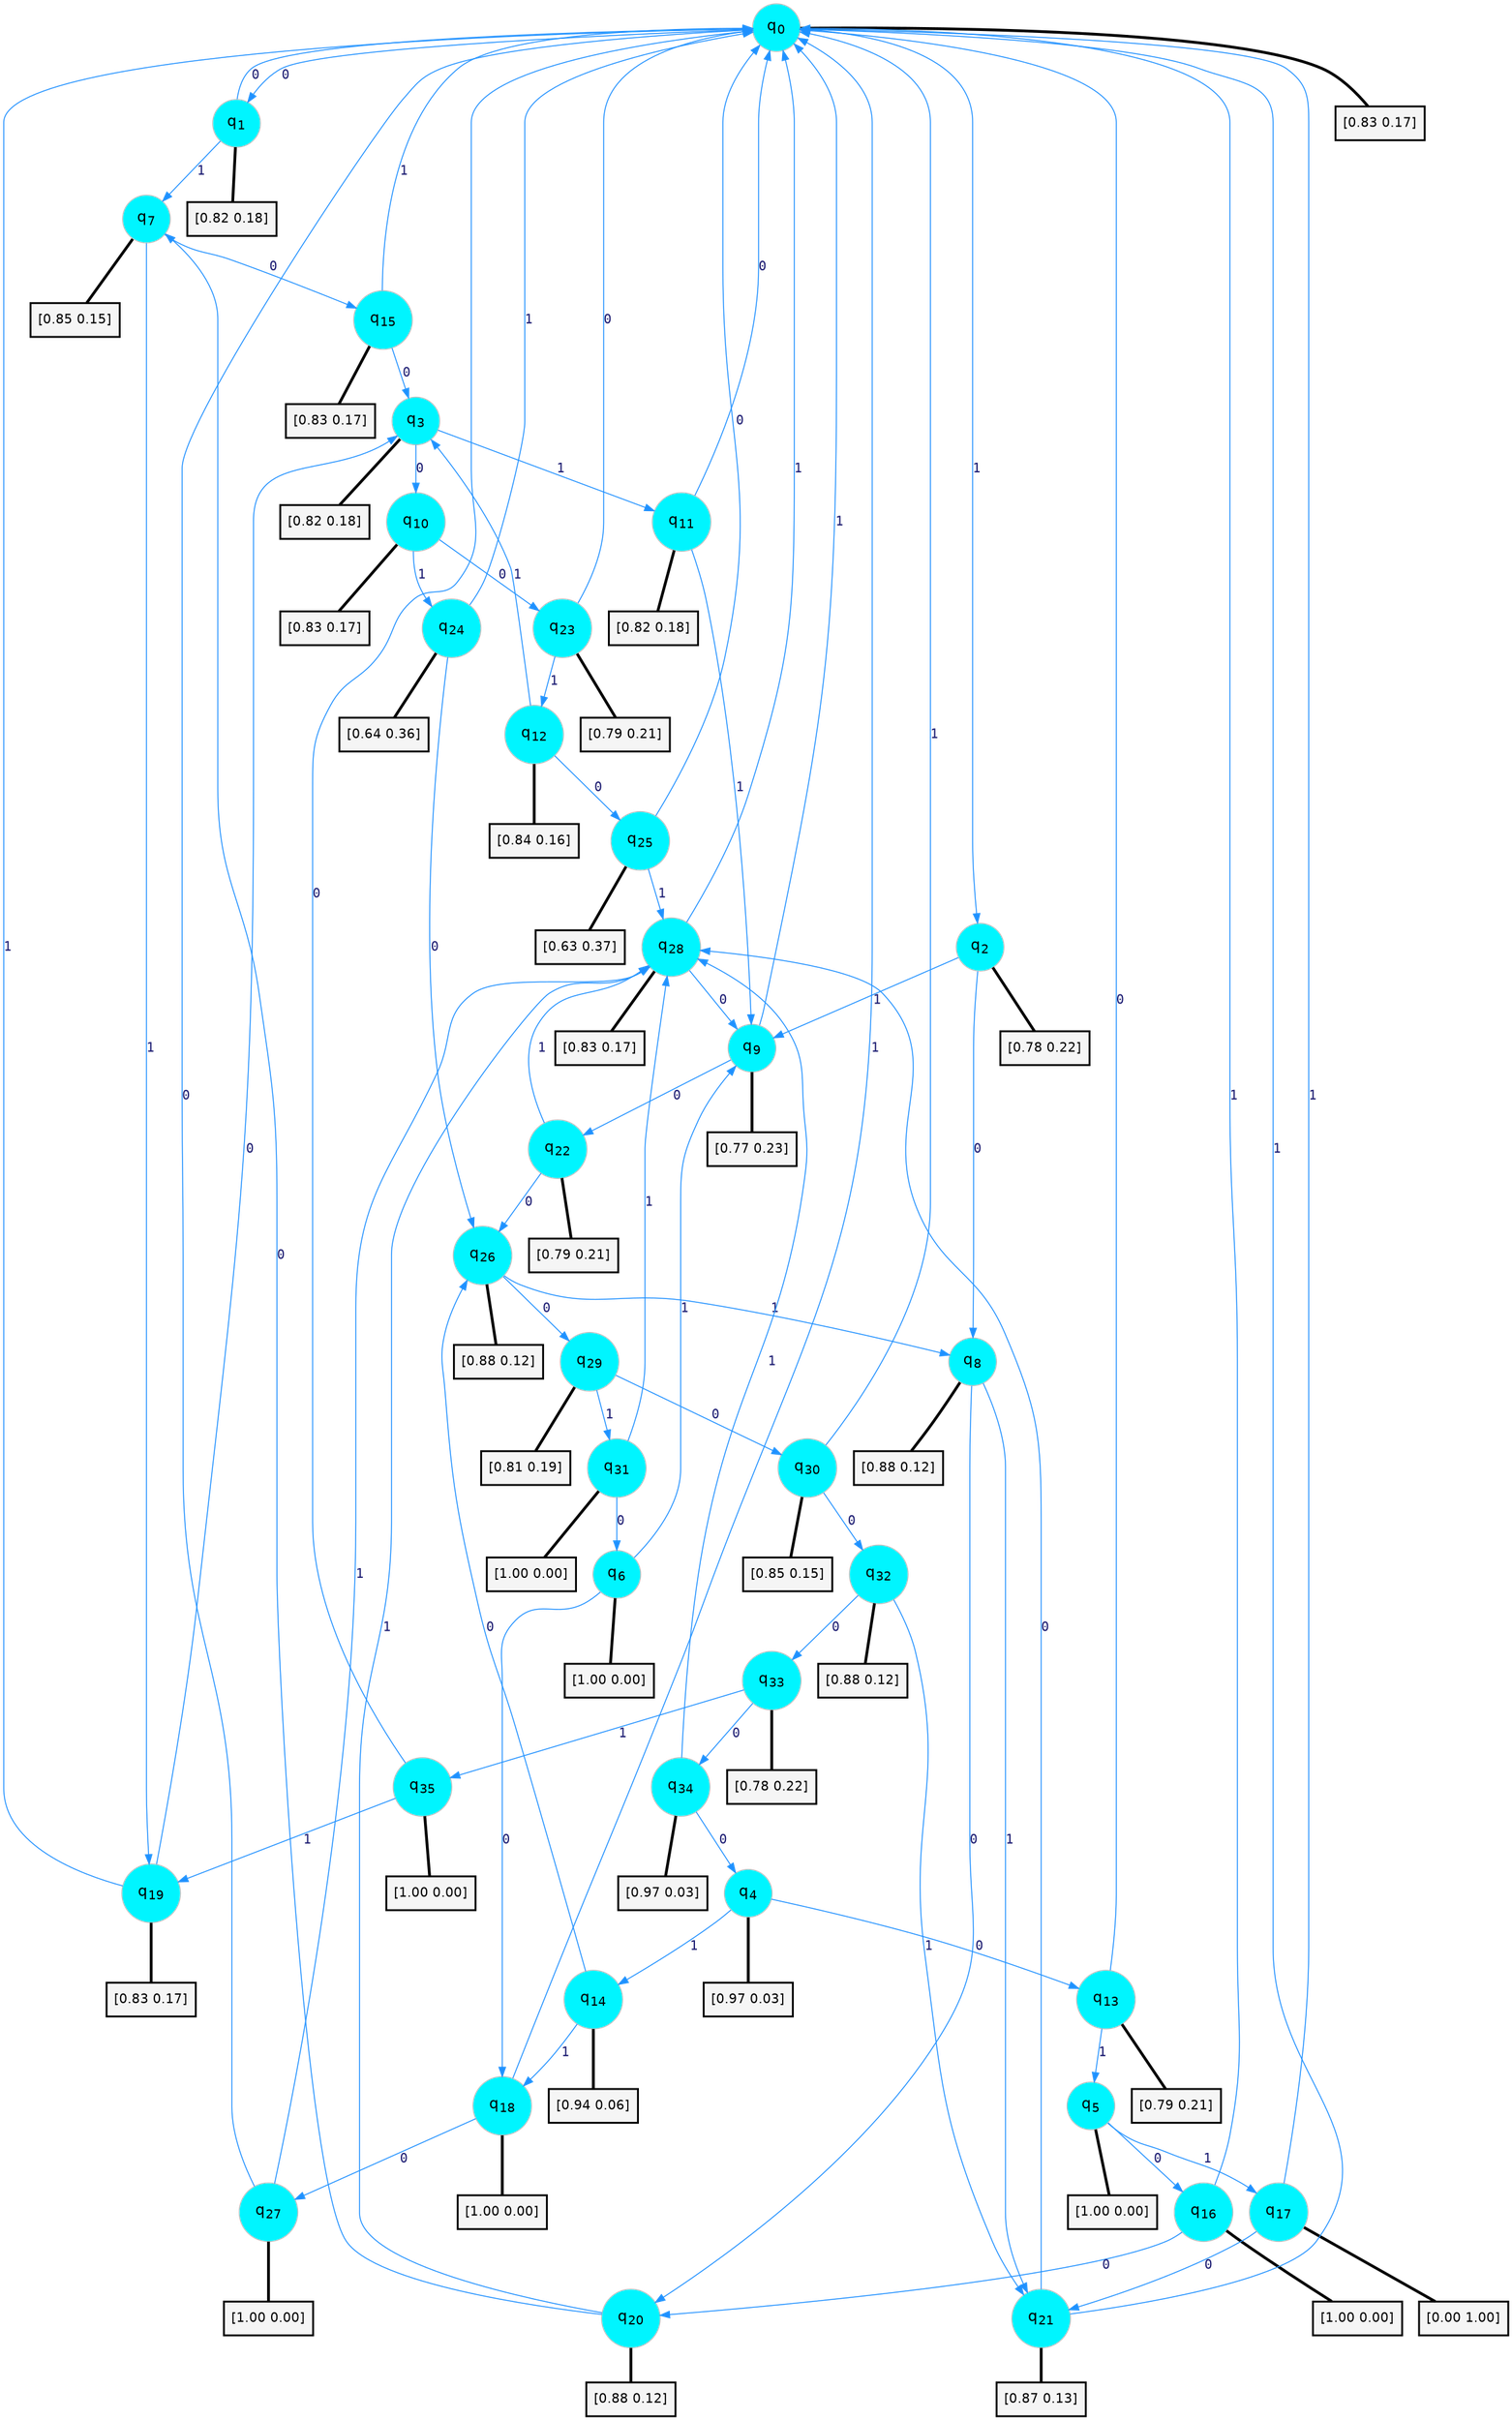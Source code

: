 digraph G {
graph [
bgcolor=transparent, dpi=300, rankdir=TD, size="40,25"];
node [
color=gray, fillcolor=turquoise1, fontcolor=black, fontname=Helvetica, fontsize=16, fontweight=bold, shape=circle, style=filled];
edge [
arrowsize=1, color=dodgerblue1, fontcolor=midnightblue, fontname=courier, fontweight=bold, penwidth=1, style=solid, weight=20];
0[label=<q<SUB>0</SUB>>];
1[label=<q<SUB>1</SUB>>];
2[label=<q<SUB>2</SUB>>];
3[label=<q<SUB>3</SUB>>];
4[label=<q<SUB>4</SUB>>];
5[label=<q<SUB>5</SUB>>];
6[label=<q<SUB>6</SUB>>];
7[label=<q<SUB>7</SUB>>];
8[label=<q<SUB>8</SUB>>];
9[label=<q<SUB>9</SUB>>];
10[label=<q<SUB>10</SUB>>];
11[label=<q<SUB>11</SUB>>];
12[label=<q<SUB>12</SUB>>];
13[label=<q<SUB>13</SUB>>];
14[label=<q<SUB>14</SUB>>];
15[label=<q<SUB>15</SUB>>];
16[label=<q<SUB>16</SUB>>];
17[label=<q<SUB>17</SUB>>];
18[label=<q<SUB>18</SUB>>];
19[label=<q<SUB>19</SUB>>];
20[label=<q<SUB>20</SUB>>];
21[label=<q<SUB>21</SUB>>];
22[label=<q<SUB>22</SUB>>];
23[label=<q<SUB>23</SUB>>];
24[label=<q<SUB>24</SUB>>];
25[label=<q<SUB>25</SUB>>];
26[label=<q<SUB>26</SUB>>];
27[label=<q<SUB>27</SUB>>];
28[label=<q<SUB>28</SUB>>];
29[label=<q<SUB>29</SUB>>];
30[label=<q<SUB>30</SUB>>];
31[label=<q<SUB>31</SUB>>];
32[label=<q<SUB>32</SUB>>];
33[label=<q<SUB>33</SUB>>];
34[label=<q<SUB>34</SUB>>];
35[label=<q<SUB>35</SUB>>];
36[label="[0.83 0.17]", shape=box,fontcolor=black, fontname=Helvetica, fontsize=14, penwidth=2, fillcolor=whitesmoke,color=black];
37[label="[0.82 0.18]", shape=box,fontcolor=black, fontname=Helvetica, fontsize=14, penwidth=2, fillcolor=whitesmoke,color=black];
38[label="[0.78 0.22]", shape=box,fontcolor=black, fontname=Helvetica, fontsize=14, penwidth=2, fillcolor=whitesmoke,color=black];
39[label="[0.82 0.18]", shape=box,fontcolor=black, fontname=Helvetica, fontsize=14, penwidth=2, fillcolor=whitesmoke,color=black];
40[label="[0.97 0.03]", shape=box,fontcolor=black, fontname=Helvetica, fontsize=14, penwidth=2, fillcolor=whitesmoke,color=black];
41[label="[1.00 0.00]", shape=box,fontcolor=black, fontname=Helvetica, fontsize=14, penwidth=2, fillcolor=whitesmoke,color=black];
42[label="[1.00 0.00]", shape=box,fontcolor=black, fontname=Helvetica, fontsize=14, penwidth=2, fillcolor=whitesmoke,color=black];
43[label="[0.85 0.15]", shape=box,fontcolor=black, fontname=Helvetica, fontsize=14, penwidth=2, fillcolor=whitesmoke,color=black];
44[label="[0.88 0.12]", shape=box,fontcolor=black, fontname=Helvetica, fontsize=14, penwidth=2, fillcolor=whitesmoke,color=black];
45[label="[0.77 0.23]", shape=box,fontcolor=black, fontname=Helvetica, fontsize=14, penwidth=2, fillcolor=whitesmoke,color=black];
46[label="[0.83 0.17]", shape=box,fontcolor=black, fontname=Helvetica, fontsize=14, penwidth=2, fillcolor=whitesmoke,color=black];
47[label="[0.82 0.18]", shape=box,fontcolor=black, fontname=Helvetica, fontsize=14, penwidth=2, fillcolor=whitesmoke,color=black];
48[label="[0.84 0.16]", shape=box,fontcolor=black, fontname=Helvetica, fontsize=14, penwidth=2, fillcolor=whitesmoke,color=black];
49[label="[0.79 0.21]", shape=box,fontcolor=black, fontname=Helvetica, fontsize=14, penwidth=2, fillcolor=whitesmoke,color=black];
50[label="[0.94 0.06]", shape=box,fontcolor=black, fontname=Helvetica, fontsize=14, penwidth=2, fillcolor=whitesmoke,color=black];
51[label="[0.83 0.17]", shape=box,fontcolor=black, fontname=Helvetica, fontsize=14, penwidth=2, fillcolor=whitesmoke,color=black];
52[label="[1.00 0.00]", shape=box,fontcolor=black, fontname=Helvetica, fontsize=14, penwidth=2, fillcolor=whitesmoke,color=black];
53[label="[0.00 1.00]", shape=box,fontcolor=black, fontname=Helvetica, fontsize=14, penwidth=2, fillcolor=whitesmoke,color=black];
54[label="[1.00 0.00]", shape=box,fontcolor=black, fontname=Helvetica, fontsize=14, penwidth=2, fillcolor=whitesmoke,color=black];
55[label="[0.83 0.17]", shape=box,fontcolor=black, fontname=Helvetica, fontsize=14, penwidth=2, fillcolor=whitesmoke,color=black];
56[label="[0.88 0.12]", shape=box,fontcolor=black, fontname=Helvetica, fontsize=14, penwidth=2, fillcolor=whitesmoke,color=black];
57[label="[0.87 0.13]", shape=box,fontcolor=black, fontname=Helvetica, fontsize=14, penwidth=2, fillcolor=whitesmoke,color=black];
58[label="[0.79 0.21]", shape=box,fontcolor=black, fontname=Helvetica, fontsize=14, penwidth=2, fillcolor=whitesmoke,color=black];
59[label="[0.79 0.21]", shape=box,fontcolor=black, fontname=Helvetica, fontsize=14, penwidth=2, fillcolor=whitesmoke,color=black];
60[label="[0.64 0.36]", shape=box,fontcolor=black, fontname=Helvetica, fontsize=14, penwidth=2, fillcolor=whitesmoke,color=black];
61[label="[0.63 0.37]", shape=box,fontcolor=black, fontname=Helvetica, fontsize=14, penwidth=2, fillcolor=whitesmoke,color=black];
62[label="[0.88 0.12]", shape=box,fontcolor=black, fontname=Helvetica, fontsize=14, penwidth=2, fillcolor=whitesmoke,color=black];
63[label="[1.00 0.00]", shape=box,fontcolor=black, fontname=Helvetica, fontsize=14, penwidth=2, fillcolor=whitesmoke,color=black];
64[label="[0.83 0.17]", shape=box,fontcolor=black, fontname=Helvetica, fontsize=14, penwidth=2, fillcolor=whitesmoke,color=black];
65[label="[0.81 0.19]", shape=box,fontcolor=black, fontname=Helvetica, fontsize=14, penwidth=2, fillcolor=whitesmoke,color=black];
66[label="[0.85 0.15]", shape=box,fontcolor=black, fontname=Helvetica, fontsize=14, penwidth=2, fillcolor=whitesmoke,color=black];
67[label="[1.00 0.00]", shape=box,fontcolor=black, fontname=Helvetica, fontsize=14, penwidth=2, fillcolor=whitesmoke,color=black];
68[label="[0.88 0.12]", shape=box,fontcolor=black, fontname=Helvetica, fontsize=14, penwidth=2, fillcolor=whitesmoke,color=black];
69[label="[0.78 0.22]", shape=box,fontcolor=black, fontname=Helvetica, fontsize=14, penwidth=2, fillcolor=whitesmoke,color=black];
70[label="[0.97 0.03]", shape=box,fontcolor=black, fontname=Helvetica, fontsize=14, penwidth=2, fillcolor=whitesmoke,color=black];
71[label="[1.00 0.00]", shape=box,fontcolor=black, fontname=Helvetica, fontsize=14, penwidth=2, fillcolor=whitesmoke,color=black];
0->1 [label=0];
0->2 [label=1];
0->36 [arrowhead=none, penwidth=3,color=black];
1->0 [label=0];
1->7 [label=1];
1->37 [arrowhead=none, penwidth=3,color=black];
2->8 [label=0];
2->9 [label=1];
2->38 [arrowhead=none, penwidth=3,color=black];
3->10 [label=0];
3->11 [label=1];
3->39 [arrowhead=none, penwidth=3,color=black];
4->13 [label=0];
4->14 [label=1];
4->40 [arrowhead=none, penwidth=3,color=black];
5->16 [label=0];
5->17 [label=1];
5->41 [arrowhead=none, penwidth=3,color=black];
6->18 [label=0];
6->9 [label=1];
6->42 [arrowhead=none, penwidth=3,color=black];
7->15 [label=0];
7->19 [label=1];
7->43 [arrowhead=none, penwidth=3,color=black];
8->20 [label=0];
8->21 [label=1];
8->44 [arrowhead=none, penwidth=3,color=black];
9->22 [label=0];
9->0 [label=1];
9->45 [arrowhead=none, penwidth=3,color=black];
10->23 [label=0];
10->24 [label=1];
10->46 [arrowhead=none, penwidth=3,color=black];
11->0 [label=0];
11->9 [label=1];
11->47 [arrowhead=none, penwidth=3,color=black];
12->25 [label=0];
12->3 [label=1];
12->48 [arrowhead=none, penwidth=3,color=black];
13->0 [label=0];
13->5 [label=1];
13->49 [arrowhead=none, penwidth=3,color=black];
14->26 [label=0];
14->18 [label=1];
14->50 [arrowhead=none, penwidth=3,color=black];
15->3 [label=0];
15->0 [label=1];
15->51 [arrowhead=none, penwidth=3,color=black];
16->20 [label=0];
16->0 [label=1];
16->52 [arrowhead=none, penwidth=3,color=black];
17->21 [label=0];
17->0 [label=1];
17->53 [arrowhead=none, penwidth=3,color=black];
18->27 [label=0];
18->0 [label=1];
18->54 [arrowhead=none, penwidth=3,color=black];
19->3 [label=0];
19->0 [label=1];
19->55 [arrowhead=none, penwidth=3,color=black];
20->7 [label=0];
20->28 [label=1];
20->56 [arrowhead=none, penwidth=3,color=black];
21->28 [label=0];
21->0 [label=1];
21->57 [arrowhead=none, penwidth=3,color=black];
22->26 [label=0];
22->28 [label=1];
22->58 [arrowhead=none, penwidth=3,color=black];
23->0 [label=0];
23->12 [label=1];
23->59 [arrowhead=none, penwidth=3,color=black];
24->26 [label=0];
24->0 [label=1];
24->60 [arrowhead=none, penwidth=3,color=black];
25->0 [label=0];
25->28 [label=1];
25->61 [arrowhead=none, penwidth=3,color=black];
26->29 [label=0];
26->8 [label=1];
26->62 [arrowhead=none, penwidth=3,color=black];
27->0 [label=0];
27->28 [label=1];
27->63 [arrowhead=none, penwidth=3,color=black];
28->9 [label=0];
28->0 [label=1];
28->64 [arrowhead=none, penwidth=3,color=black];
29->30 [label=0];
29->31 [label=1];
29->65 [arrowhead=none, penwidth=3,color=black];
30->32 [label=0];
30->0 [label=1];
30->66 [arrowhead=none, penwidth=3,color=black];
31->6 [label=0];
31->28 [label=1];
31->67 [arrowhead=none, penwidth=3,color=black];
32->33 [label=0];
32->21 [label=1];
32->68 [arrowhead=none, penwidth=3,color=black];
33->34 [label=0];
33->35 [label=1];
33->69 [arrowhead=none, penwidth=3,color=black];
34->4 [label=0];
34->28 [label=1];
34->70 [arrowhead=none, penwidth=3,color=black];
35->0 [label=0];
35->19 [label=1];
35->71 [arrowhead=none, penwidth=3,color=black];
}
